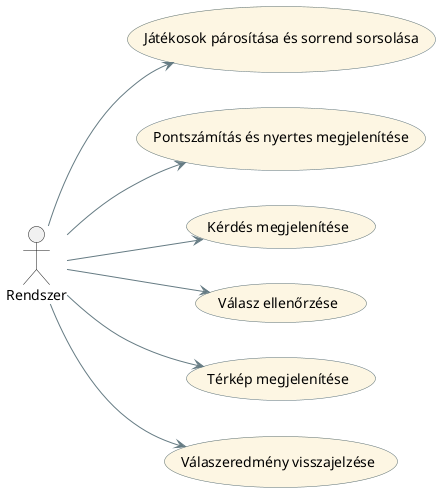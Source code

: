 @startuml uml2
left to right direction
skinparam packageStyle rectangle
skinparam usecase {
  BackgroundColor #FDF6E3
  BorderColor #586e75
  ArrowColor #657b83
  ActorBorderColor #657b83
  ActorFontColor black
}

actor "Rendszer" as System

System --> (Játékosok párosítása és sorrend sorsolása)
System --> (Pontszámítás és nyertes megjelenítése)
System --> (Kérdés megjelenítése)
System --> (Válasz ellenőrzése)
System --> (Térkép megjelenítése)
System --> (Válaszeredmény visszajelzése)

@enduml